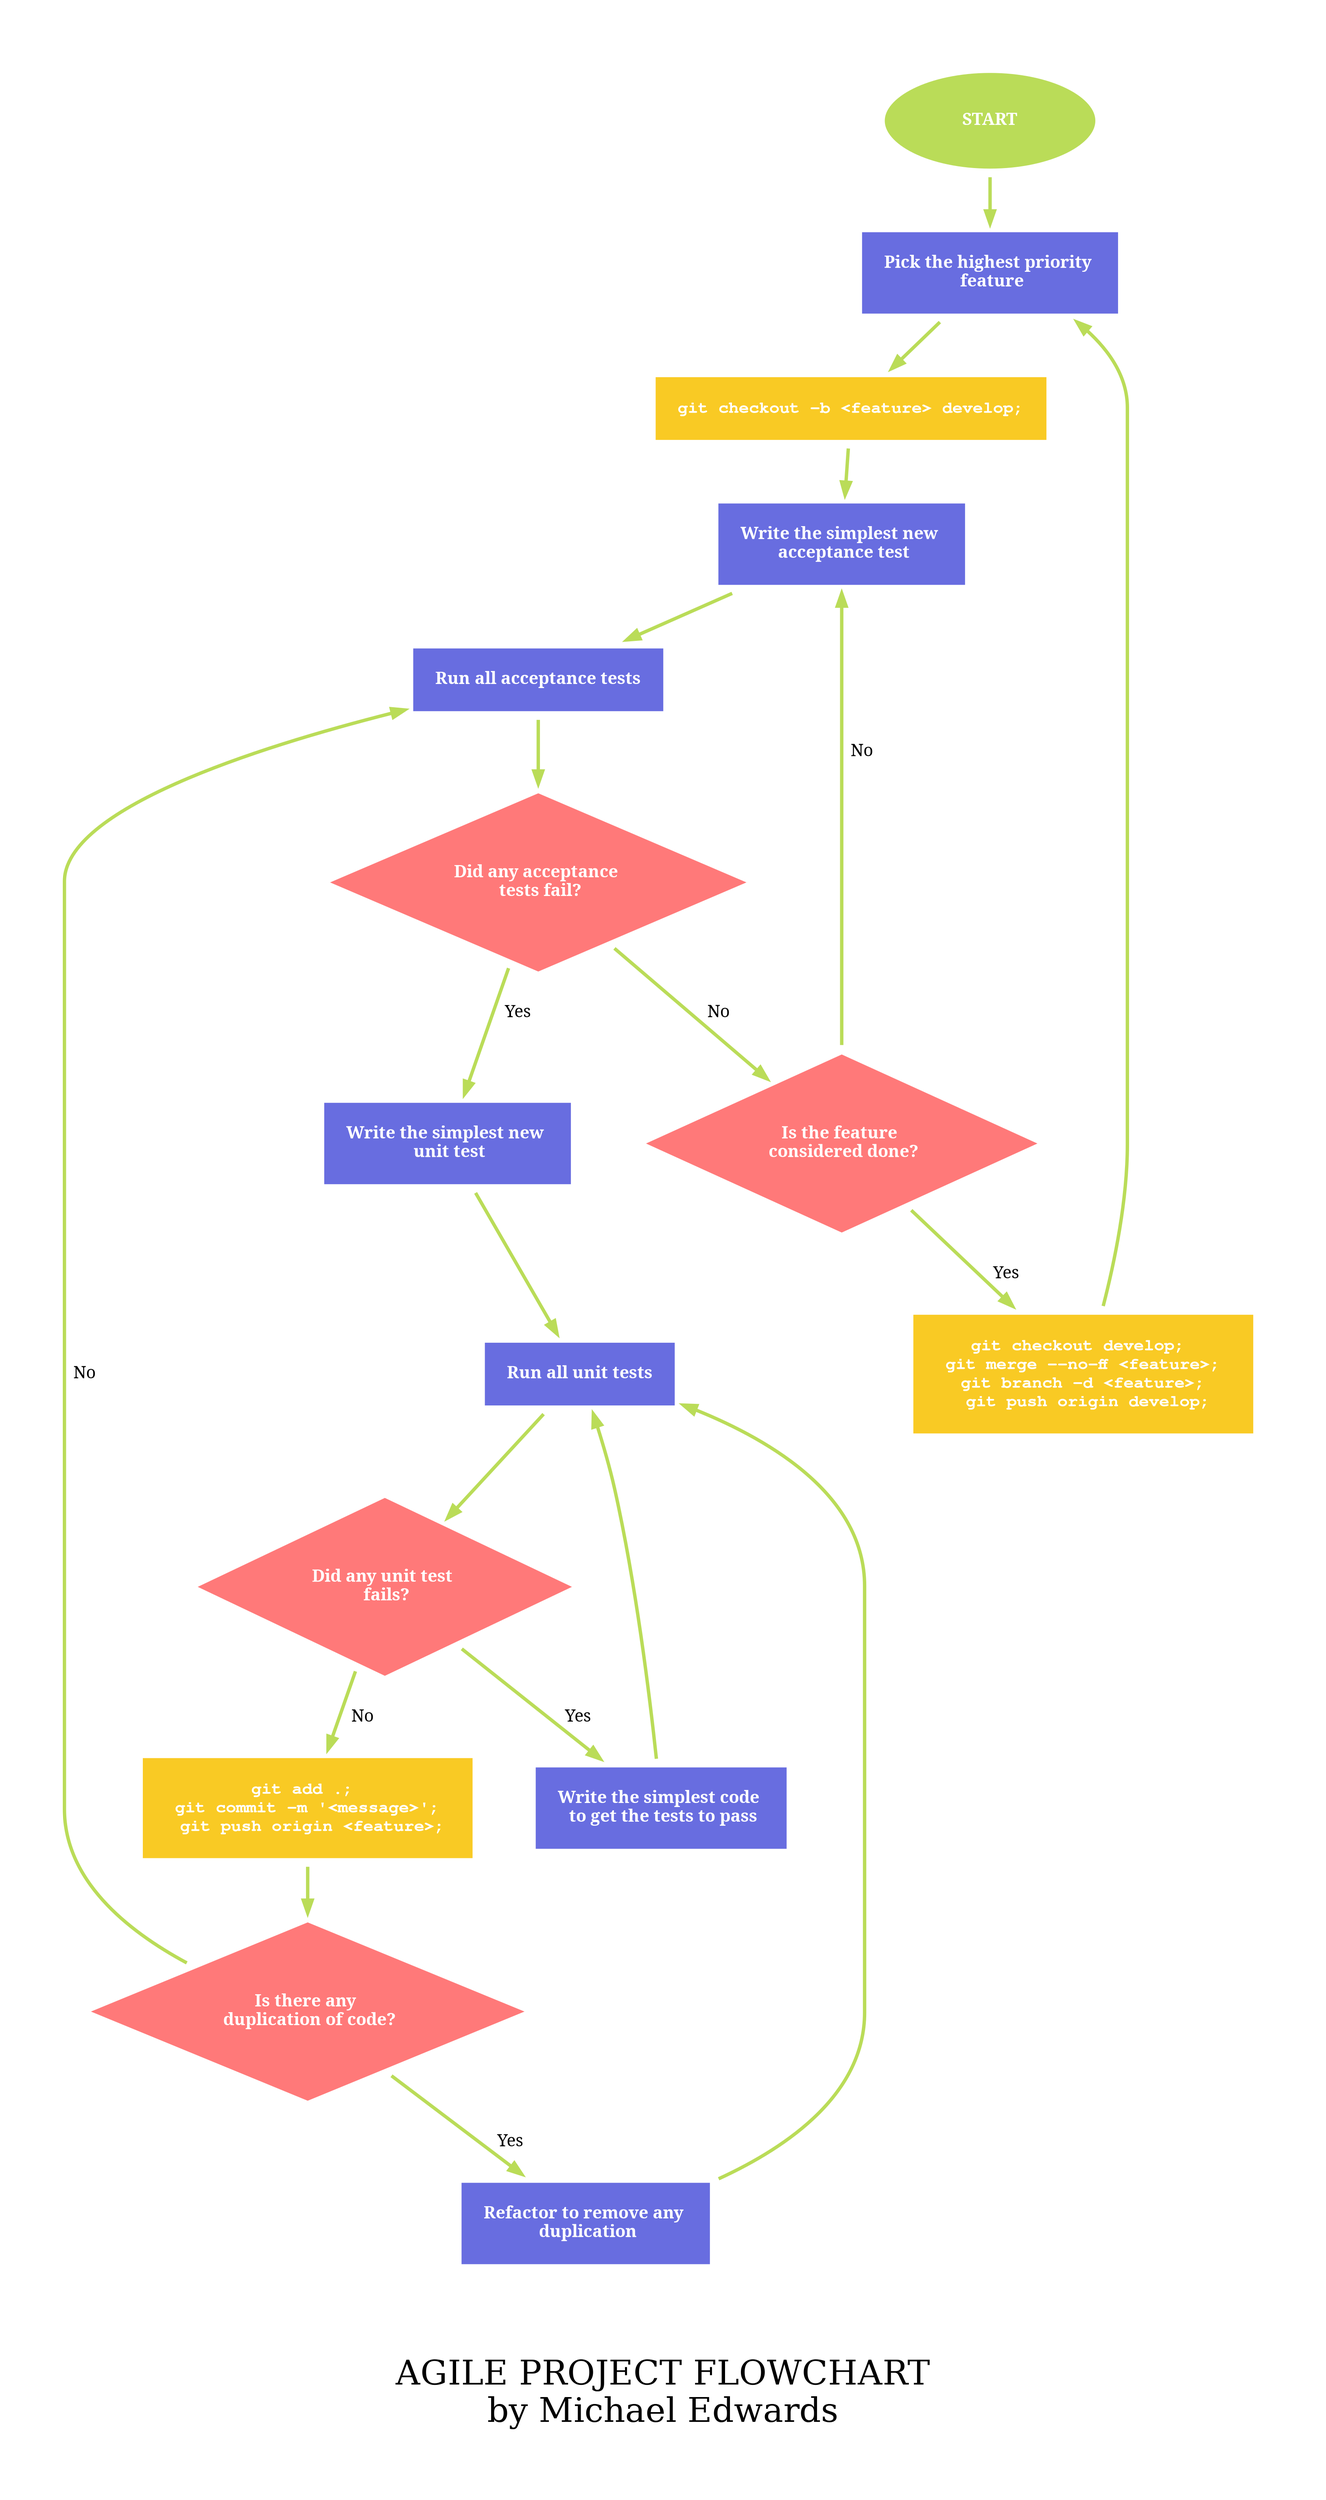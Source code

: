 digraph G {

  //== graph setup and defaults ==//
  fontsize="40"; label="\n\nAGILE PROJECT FLOWCHART\nby Michael Edwards";
  margin="1"; nodesep=0.75; ranksep=0.75;
  node [ fontname="serif bold" penwidth=20 style=filled fontcolor=white color=white fontsize=20 margin=0.5 ];
  edge [ color="#badc58" fontsize=20 penwidth=4 arrowsize=1.5 fontname="serif" ];

  //====================//
  // NODES
  //====================//

  //== terminal node setup ==//
  node [ shape=oval fillcolor="#badc58" ];

  // <TERMINAL EDGES GO HERE>
  te01 [ label="     START     " ];
 
  //== decision node setup ==//
  node [ shape=diamond fillcolor="#ff7979" ];
  
  // <DECISION NODES GO HERE>
  de01 [ label="Did any acceptance \n tests fail?" ];
  de02 [ label="Did any unit test \n fails?" ];
  de03 [ label="Is the feature \n considered done?" ];
  de04 [ label="Is there any \n duplication of code?" ];
  
  //== process node setup ==//
  node [ shape=box fillcolor="#686de0" ];

  // <PROCESS NODES GO HERE>
  pr01 [ label="Pick the highest priority \n feature" ];
  pr02 [ label="Write the simplest new \n acceptance test" ];
  pr03 [ label="Run all acceptance tests" ];
  pr04 [ label="Write the simplest new \n unit test" ];
  pr05 [ label="Run all unit tests" ];
  pr06 [ label="Write the simplest code \n to get the tests to pass" ];
  pr07 [ label="Refactor to remove any \n duplication" ];
 
  //== input/output node setup ==//
  node [ shape=box fillcolor="#f9ca24" fontname="courier bold" ];

  // <INPUT/OUTPUT NODES GO HERE>
  io01 [ label="git checkout -b <feature> develop;" ];
  io02 [ label="git checkout develop; \n git merge --no-ff <feature>; \n git branch -d <feature>; \n git push origin develop;" ];
  io03 [ label="git add .; \n git commit -m '<message>'; \n git push origin <feature>;" ];

  //====================//
  // EDGES 
  //====================//

  // <TERMINAL EDGES GO HERE>
  te01 -> pr01;
  
  // <DECISION EDGES GO HERE>
  de01 -> pr04 [ label="  Yes" ];
  de01 -> de03 [ label="  No" ];
  de02 -> pr06 [ label="  Yes" ];
  de02 -> io03 [ label="  No" ];
  de03 -> io02 [ label="  Yes" ];
  de03 -> pr02 [ label="  No" ];
  de04 -> pr07 [ label="  Yes" ];
  de04 -> pr03 [ label="  No" ];

  // <PROCESS EDGES GO HERE>
  pr01 -> io01;
  pr02 -> pr03;
  pr03 -> de01;
  pr04 -> pr05;
  pr05 -> de02;
  pr06 -> pr05;
  pr07 -> pr05;
  
  // <INPUT/OUTPUT EDGES GO HERE>
  io01 -> pr02;
  io02 -> pr01;
  io03 -> de04;
  
}



